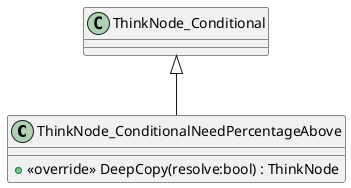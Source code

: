 @startuml
class ThinkNode_ConditionalNeedPercentageAbove {
    + <<override>> DeepCopy(resolve:bool) : ThinkNode
}
ThinkNode_Conditional <|-- ThinkNode_ConditionalNeedPercentageAbove
@enduml
